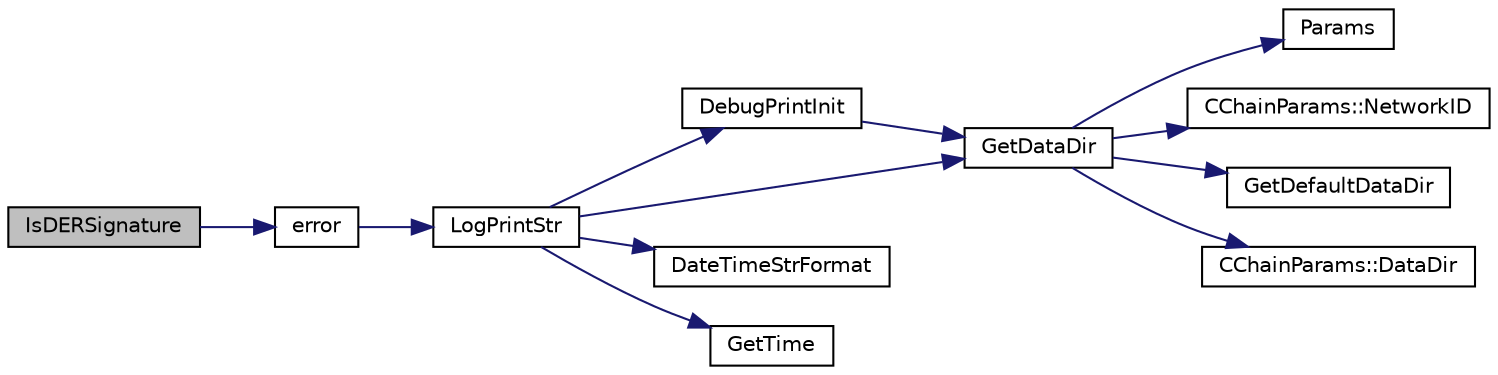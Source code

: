digraph "IsDERSignature"
{
  edge [fontname="Helvetica",fontsize="10",labelfontname="Helvetica",labelfontsize="10"];
  node [fontname="Helvetica",fontsize="10",shape=record];
  rankdir="LR";
  Node665 [label="IsDERSignature",height=0.2,width=0.4,color="black", fillcolor="grey75", style="filled", fontcolor="black"];
  Node665 -> Node666 [color="midnightblue",fontsize="10",style="solid",fontname="Helvetica"];
  Node666 [label="error",height=0.2,width=0.4,color="black", fillcolor="white", style="filled",URL="$d8/d3c/util_8h.html#af8985880cf4ef26df0a5aa2ffcb76662"];
  Node666 -> Node667 [color="midnightblue",fontsize="10",style="solid",fontname="Helvetica"];
  Node667 [label="LogPrintStr",height=0.2,width=0.4,color="black", fillcolor="white", style="filled",URL="$d8/d3c/util_8h.html#afd4c3002b2797c0560adddb6af3ca1da"];
  Node667 -> Node668 [color="midnightblue",fontsize="10",style="solid",fontname="Helvetica"];
  Node668 [label="DebugPrintInit",height=0.2,width=0.4,color="black", fillcolor="white", style="filled",URL="$df/d2d/util_8cpp.html#a751ff5f21d880737811136b5e0bcea12"];
  Node668 -> Node669 [color="midnightblue",fontsize="10",style="solid",fontname="Helvetica"];
  Node669 [label="GetDataDir",height=0.2,width=0.4,color="black", fillcolor="white", style="filled",URL="$df/d2d/util_8cpp.html#ab83866a054745d4b30a3948a1b44beba"];
  Node669 -> Node670 [color="midnightblue",fontsize="10",style="solid",fontname="Helvetica"];
  Node670 [label="Params",height=0.2,width=0.4,color="black", fillcolor="white", style="filled",URL="$df/dbf/chainparams_8cpp.html#ace5c5b706d71a324a417dd2db394fd4a",tooltip="Return the currently selected parameters. "];
  Node669 -> Node671 [color="midnightblue",fontsize="10",style="solid",fontname="Helvetica"];
  Node671 [label="CChainParams::NetworkID",height=0.2,width=0.4,color="black", fillcolor="white", style="filled",URL="$d1/d4f/class_c_chain_params.html#a90dc493ec0c0325c98c3ac06eb99862b"];
  Node669 -> Node672 [color="midnightblue",fontsize="10",style="solid",fontname="Helvetica"];
  Node672 [label="GetDefaultDataDir",height=0.2,width=0.4,color="black", fillcolor="white", style="filled",URL="$df/d2d/util_8cpp.html#ab272995de020a3bcbf743be630e485c6"];
  Node669 -> Node673 [color="midnightblue",fontsize="10",style="solid",fontname="Helvetica"];
  Node673 [label="CChainParams::DataDir",height=0.2,width=0.4,color="black", fillcolor="white", style="filled",URL="$d1/d4f/class_c_chain_params.html#a959488b5d8e6fe62857940b831d73a78"];
  Node667 -> Node669 [color="midnightblue",fontsize="10",style="solid",fontname="Helvetica"];
  Node667 -> Node674 [color="midnightblue",fontsize="10",style="solid",fontname="Helvetica"];
  Node674 [label="DateTimeStrFormat",height=0.2,width=0.4,color="black", fillcolor="white", style="filled",URL="$df/d2d/util_8cpp.html#a749bc6776c8ec72d7c5e4dea56aee415"];
  Node667 -> Node675 [color="midnightblue",fontsize="10",style="solid",fontname="Helvetica"];
  Node675 [label="GetTime",height=0.2,width=0.4,color="black", fillcolor="white", style="filled",URL="$df/d2d/util_8cpp.html#a46fac5fba8ba905b5f9acb364f5d8c6f"];
}
